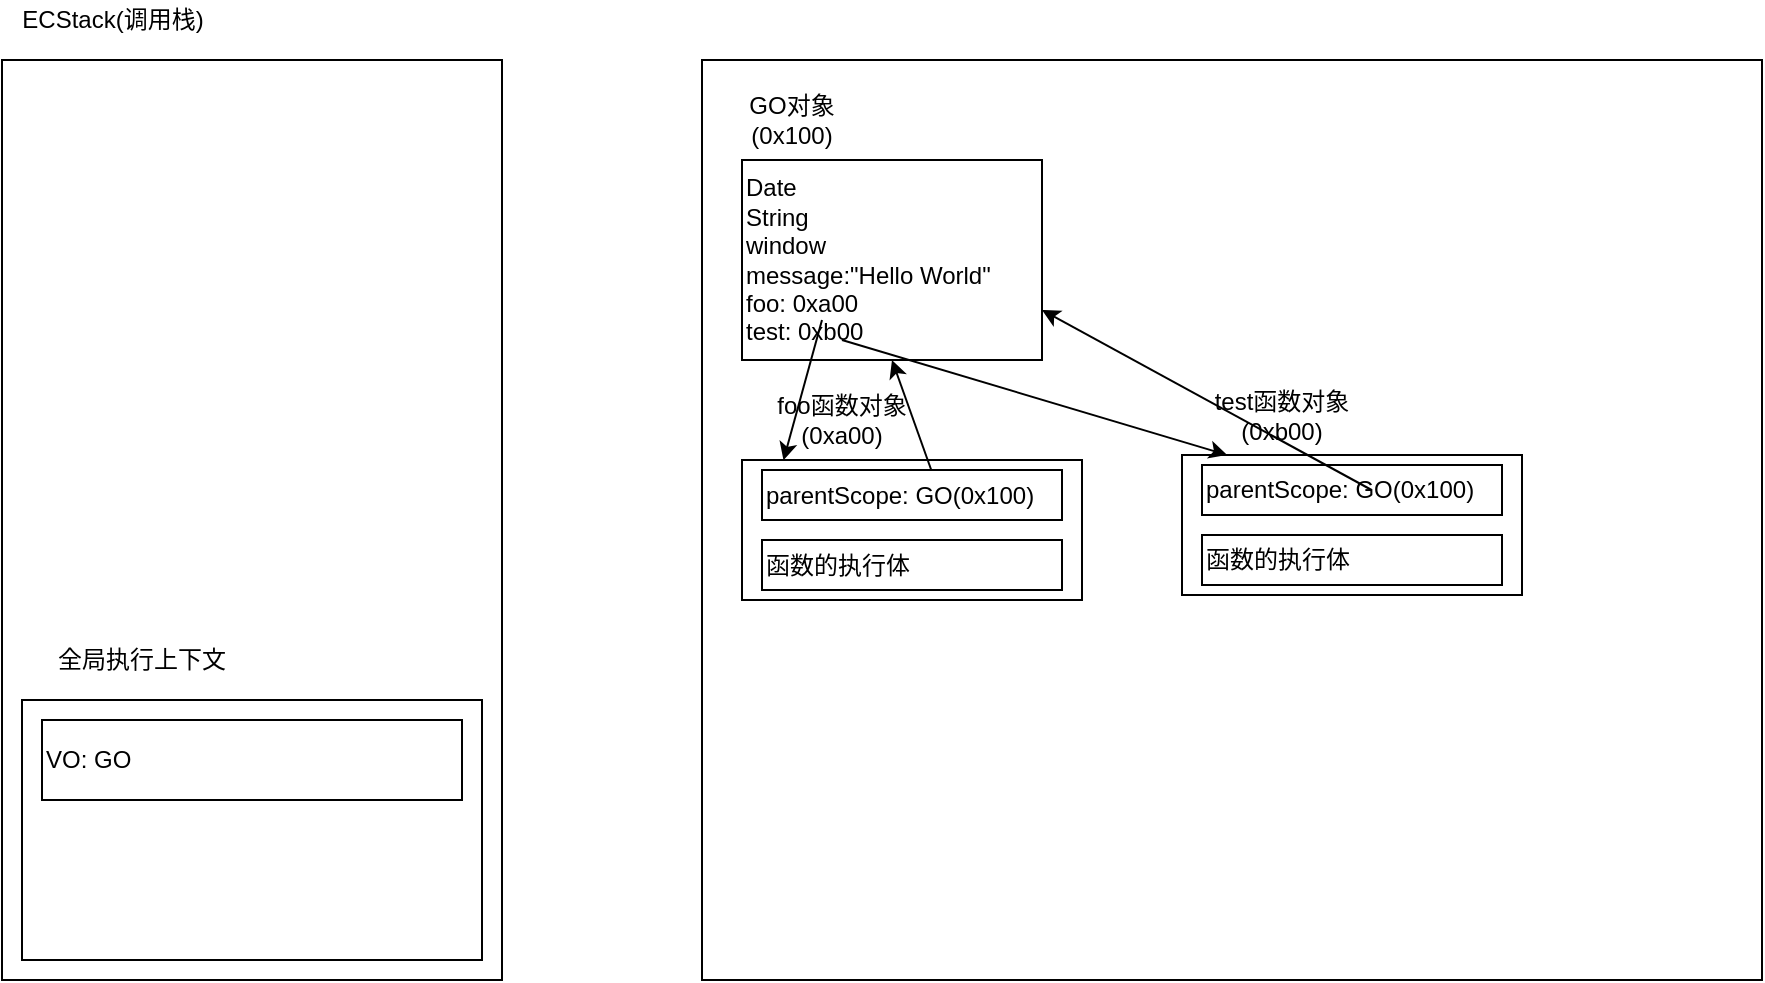 <mxfile>
    <diagram id="St3KooMB8bdpVELIS1Yk" name="Page-1">
        <mxGraphModel dx="1058" dy="587" grid="1" gridSize="10" guides="1" tooltips="1" connect="1" arrows="1" fold="1" page="1" pageScale="1" pageWidth="1654" pageHeight="2336" math="0" shadow="0">
            <root>
                <mxCell id="0"/>
                <mxCell id="1" parent="0"/>
                <mxCell id="2" value="" style="rounded=0;whiteSpace=wrap;html=1;" vertex="1" parent="1">
                    <mxGeometry x="530" y="110" width="530" height="460" as="geometry"/>
                </mxCell>
                <mxCell id="3" value="Date&lt;br&gt;String&lt;br&gt;window&lt;br&gt;message:&quot;Hello World&quot;&lt;br&gt;foo:&amp;nbsp;&lt;span style=&quot;text-align: center&quot;&gt;0xa00&lt;br&gt;test: 0xb00&lt;br&gt;&lt;/span&gt;" style="rounded=0;whiteSpace=wrap;html=1;align=left;" vertex="1" parent="1">
                    <mxGeometry x="550" y="160" width="150" height="100" as="geometry"/>
                </mxCell>
                <mxCell id="4" value="GO对象(0x100)" style="text;html=1;strokeColor=none;fillColor=none;align=center;verticalAlign=middle;whiteSpace=wrap;rounded=0;" vertex="1" parent="1">
                    <mxGeometry x="550" y="130" width="50" height="20" as="geometry"/>
                </mxCell>
                <mxCell id="5" value="" style="rounded=0;whiteSpace=wrap;html=1;align=left;" vertex="1" parent="1">
                    <mxGeometry x="180" y="110" width="250" height="460" as="geometry"/>
                </mxCell>
                <mxCell id="6" value="ECStack(调用栈)" style="text;html=1;align=center;verticalAlign=middle;resizable=0;points=[];autosize=1;strokeColor=none;" vertex="1" parent="1">
                    <mxGeometry x="180" y="80" width="110" height="20" as="geometry"/>
                </mxCell>
                <mxCell id="7" value="" style="rounded=0;whiteSpace=wrap;html=1;align=left;" vertex="1" parent="1">
                    <mxGeometry x="190" y="430" width="230" height="130" as="geometry"/>
                </mxCell>
                <mxCell id="8" value="全局执行上下文" style="text;html=1;strokeColor=none;fillColor=none;align=center;verticalAlign=middle;whiteSpace=wrap;rounded=0;" vertex="1" parent="1">
                    <mxGeometry x="200" y="400" width="100" height="20" as="geometry"/>
                </mxCell>
                <mxCell id="9" value="VO: GO" style="rounded=0;whiteSpace=wrap;html=1;align=left;" vertex="1" parent="1">
                    <mxGeometry x="200" y="440" width="210" height="40" as="geometry"/>
                </mxCell>
                <mxCell id="10" value="" style="rounded=0;whiteSpace=wrap;html=1;align=left;" vertex="1" parent="1">
                    <mxGeometry x="550" y="310" width="170" height="70" as="geometry"/>
                </mxCell>
                <mxCell id="11" value="foo函数对象(0xa00)" style="text;html=1;strokeColor=none;fillColor=none;align=center;verticalAlign=middle;whiteSpace=wrap;rounded=0;" vertex="1" parent="1">
                    <mxGeometry x="560" y="280" width="80" height="20" as="geometry"/>
                </mxCell>
                <mxCell id="12" value="parentScope: GO(0x100)" style="rounded=0;whiteSpace=wrap;html=1;align=left;" vertex="1" parent="1">
                    <mxGeometry x="560" y="315" width="150" height="25" as="geometry"/>
                </mxCell>
                <mxCell id="13" value="函数的执行体" style="rounded=0;whiteSpace=wrap;html=1;align=left;" vertex="1" parent="1">
                    <mxGeometry x="560" y="350" width="150" height="25" as="geometry"/>
                </mxCell>
                <mxCell id="14" value="" style="endArrow=classic;html=1;entryX=0.122;entryY=0.002;entryDx=0;entryDy=0;entryPerimeter=0;" edge="1" parent="1" target="10">
                    <mxGeometry width="50" height="50" relative="1" as="geometry">
                        <mxPoint x="590" y="240" as="sourcePoint"/>
                        <mxPoint x="640" y="190" as="targetPoint"/>
                    </mxGeometry>
                </mxCell>
                <mxCell id="15" value="" style="endArrow=classic;html=1;entryX=0.5;entryY=1;entryDx=0;entryDy=0;" edge="1" parent="1" target="3">
                    <mxGeometry width="50" height="50" relative="1" as="geometry">
                        <mxPoint x="644.63" y="315" as="sourcePoint"/>
                        <mxPoint x="625.37" y="385.14" as="targetPoint"/>
                    </mxGeometry>
                </mxCell>
                <mxCell id="16" value="" style="rounded=0;whiteSpace=wrap;html=1;align=left;" vertex="1" parent="1">
                    <mxGeometry x="770" y="307.5" width="170" height="70" as="geometry"/>
                </mxCell>
                <mxCell id="17" value="test函数对象(0xb00)" style="text;html=1;strokeColor=none;fillColor=none;align=center;verticalAlign=middle;whiteSpace=wrap;rounded=0;" vertex="1" parent="1">
                    <mxGeometry x="780" y="277.5" width="80" height="20" as="geometry"/>
                </mxCell>
                <mxCell id="18" value="parentScope: GO(0x100)" style="rounded=0;whiteSpace=wrap;html=1;align=left;" vertex="1" parent="1">
                    <mxGeometry x="780" y="312.5" width="150" height="25" as="geometry"/>
                </mxCell>
                <mxCell id="19" value="函数的执行体" style="rounded=0;whiteSpace=wrap;html=1;align=left;" vertex="1" parent="1">
                    <mxGeometry x="780" y="347.5" width="150" height="25" as="geometry"/>
                </mxCell>
                <mxCell id="20" value="" style="endArrow=classic;html=1;entryX=0.084;entryY=-0.2;entryDx=0;entryDy=0;entryPerimeter=0;" edge="1" parent="1" target="18">
                    <mxGeometry width="50" height="50" relative="1" as="geometry">
                        <mxPoint x="600" y="250" as="sourcePoint"/>
                        <mxPoint x="580.74" y="320.14" as="targetPoint"/>
                    </mxGeometry>
                </mxCell>
                <mxCell id="21" value="" style="endArrow=classic;html=1;entryX=1;entryY=0.75;entryDx=0;entryDy=0;" edge="1" parent="1" target="3">
                    <mxGeometry width="50" height="50" relative="1" as="geometry">
                        <mxPoint x="864.81" y="325" as="sourcePoint"/>
                        <mxPoint x="845.18" y="270" as="targetPoint"/>
                    </mxGeometry>
                </mxCell>
            </root>
        </mxGraphModel>
    </diagram>
</mxfile>